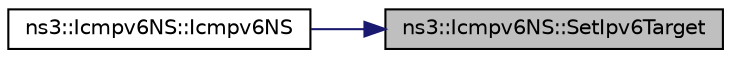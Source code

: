 digraph "ns3::Icmpv6NS::SetIpv6Target"
{
 // LATEX_PDF_SIZE
  edge [fontname="Helvetica",fontsize="10",labelfontname="Helvetica",labelfontsize="10"];
  node [fontname="Helvetica",fontsize="10",shape=record];
  rankdir="RL";
  Node1 [label="ns3::Icmpv6NS::SetIpv6Target",height=0.2,width=0.4,color="black", fillcolor="grey75", style="filled", fontcolor="black",tooltip="Set the IPv6 target field."];
  Node1 -> Node2 [dir="back",color="midnightblue",fontsize="10",style="solid",fontname="Helvetica"];
  Node2 [label="ns3::Icmpv6NS::Icmpv6NS",height=0.2,width=0.4,color="black", fillcolor="white", style="filled",URL="$classns3_1_1_icmpv6_n_s.html#ace0333c336406dd727c895a2575d575d",tooltip="Constructor."];
}
